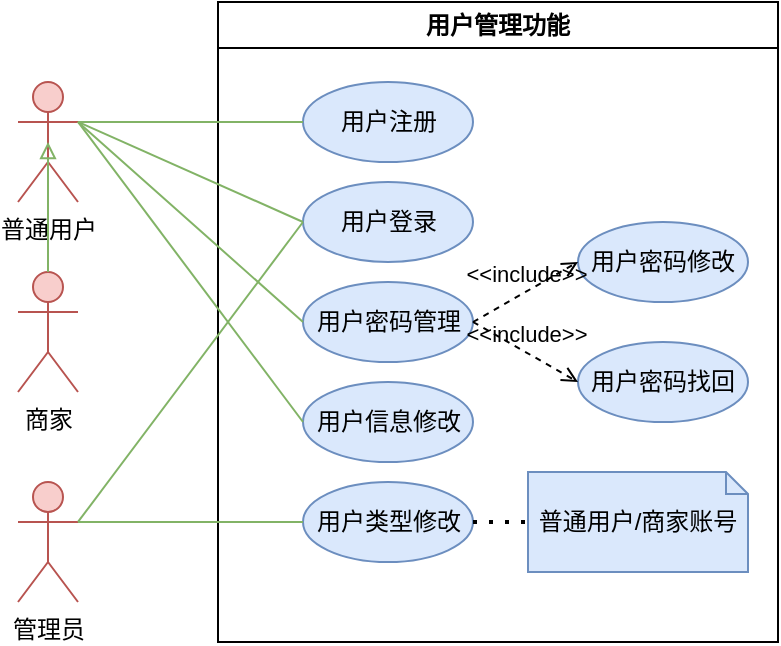 <mxfile version="24.9.2">
  <diagram name="第 1 页" id="JnkWU8lNjrabSq-MCaUN">
    <mxGraphModel dx="875" dy="474" grid="1" gridSize="10" guides="1" tooltips="1" connect="1" arrows="1" fold="1" page="1" pageScale="1" pageWidth="827" pageHeight="1169" math="0" shadow="0">
      <root>
        <mxCell id="0" />
        <mxCell id="1" parent="0" />
        <mxCell id="Xf5N_1pmWuM3FotxF5dR-1" value="用户管理功能" style="swimlane;whiteSpace=wrap;html=1;" vertex="1" parent="1">
          <mxGeometry x="320" y="80" width="280" height="320" as="geometry" />
        </mxCell>
        <mxCell id="Xf5N_1pmWuM3FotxF5dR-2" value="用户注册" style="ellipse;whiteSpace=wrap;html=1;fillColor=#dae8fc;strokeColor=#6c8ebf;" vertex="1" parent="Xf5N_1pmWuM3FotxF5dR-1">
          <mxGeometry x="42.5" y="40" width="85" height="40" as="geometry" />
        </mxCell>
        <mxCell id="Xf5N_1pmWuM3FotxF5dR-4" value="用户登录" style="ellipse;whiteSpace=wrap;html=1;fillColor=#dae8fc;strokeColor=#6c8ebf;" vertex="1" parent="Xf5N_1pmWuM3FotxF5dR-1">
          <mxGeometry x="42.5" y="90" width="85" height="40" as="geometry" />
        </mxCell>
        <mxCell id="Xf5N_1pmWuM3FotxF5dR-5" value="用户密码管理" style="ellipse;whiteSpace=wrap;html=1;fillColor=#dae8fc;strokeColor=#6c8ebf;" vertex="1" parent="Xf5N_1pmWuM3FotxF5dR-1">
          <mxGeometry x="42.5" y="140" width="85" height="40" as="geometry" />
        </mxCell>
        <mxCell id="Xf5N_1pmWuM3FotxF5dR-6" value="用户信息修改" style="ellipse;whiteSpace=wrap;html=1;fillColor=#dae8fc;strokeColor=#6c8ebf;" vertex="1" parent="Xf5N_1pmWuM3FotxF5dR-1">
          <mxGeometry x="42.5" y="190" width="85" height="40" as="geometry" />
        </mxCell>
        <mxCell id="Xf5N_1pmWuM3FotxF5dR-7" value="用户类型修改" style="ellipse;whiteSpace=wrap;html=1;fillColor=#dae8fc;strokeColor=#6c8ebf;" vertex="1" parent="Xf5N_1pmWuM3FotxF5dR-1">
          <mxGeometry x="42.5" y="240" width="85" height="40" as="geometry" />
        </mxCell>
        <mxCell id="Xf5N_1pmWuM3FotxF5dR-11" value="用户密码修改" style="ellipse;whiteSpace=wrap;html=1;fillColor=#dae8fc;strokeColor=#6c8ebf;" vertex="1" parent="Xf5N_1pmWuM3FotxF5dR-1">
          <mxGeometry x="180" y="110" width="85" height="40" as="geometry" />
        </mxCell>
        <mxCell id="Xf5N_1pmWuM3FotxF5dR-12" value="用户密码找回" style="ellipse;whiteSpace=wrap;html=1;fillColor=#dae8fc;strokeColor=#6c8ebf;" vertex="1" parent="Xf5N_1pmWuM3FotxF5dR-1">
          <mxGeometry x="180" y="170" width="85" height="40" as="geometry" />
        </mxCell>
        <mxCell id="Xf5N_1pmWuM3FotxF5dR-9" value="&amp;lt;&amp;lt;include&amp;gt;&amp;gt;" style="html=1;verticalAlign=bottom;labelBackgroundColor=none;endArrow=open;endFill=0;dashed=1;rounded=0;exitX=1;exitY=0.5;exitDx=0;exitDy=0;entryX=0;entryY=0.5;entryDx=0;entryDy=0;" edge="1" parent="Xf5N_1pmWuM3FotxF5dR-1" source="Xf5N_1pmWuM3FotxF5dR-5" target="Xf5N_1pmWuM3FotxF5dR-11">
          <mxGeometry width="160" relative="1" as="geometry">
            <mxPoint x="240" y="130" as="sourcePoint" />
            <mxPoint x="400" y="130" as="targetPoint" />
          </mxGeometry>
        </mxCell>
        <mxCell id="Xf5N_1pmWuM3FotxF5dR-10" value="&amp;lt;&amp;lt;include&amp;gt;&amp;gt;" style="html=1;verticalAlign=bottom;labelBackgroundColor=none;endArrow=open;endFill=0;dashed=1;rounded=0;exitX=1;exitY=0.5;exitDx=0;exitDy=0;entryX=0;entryY=0.5;entryDx=0;entryDy=0;" edge="1" parent="Xf5N_1pmWuM3FotxF5dR-1" source="Xf5N_1pmWuM3FotxF5dR-5" target="Xf5N_1pmWuM3FotxF5dR-12">
          <mxGeometry width="160" relative="1" as="geometry">
            <mxPoint x="320" y="270" as="sourcePoint" />
            <mxPoint x="480" y="270" as="targetPoint" />
          </mxGeometry>
        </mxCell>
        <mxCell id="Xf5N_1pmWuM3FotxF5dR-25" value="普通用户/商家账号" style="shape=note2;boundedLbl=1;whiteSpace=wrap;html=1;size=11;verticalAlign=top;align=center;fillColor=#dae8fc;strokeColor=#6c8ebf;" vertex="1" parent="Xf5N_1pmWuM3FotxF5dR-1">
          <mxGeometry x="155" y="235" width="110" height="50" as="geometry" />
        </mxCell>
        <mxCell id="Xf5N_1pmWuM3FotxF5dR-26" value="" style="endArrow=none;dashed=1;html=1;dashPattern=1 3;strokeWidth=2;rounded=0;exitX=1;exitY=0.5;exitDx=0;exitDy=0;entryX=0;entryY=0.5;entryDx=0;entryDy=0;entryPerimeter=0;" edge="1" parent="Xf5N_1pmWuM3FotxF5dR-1" source="Xf5N_1pmWuM3FotxF5dR-7" target="Xf5N_1pmWuM3FotxF5dR-25">
          <mxGeometry width="50" height="50" relative="1" as="geometry">
            <mxPoint x="140" y="210" as="sourcePoint" />
            <mxPoint x="190" y="160" as="targetPoint" />
          </mxGeometry>
        </mxCell>
        <mxCell id="Xf5N_1pmWuM3FotxF5dR-14" value="普通用户" style="shape=umlActor;verticalLabelPosition=bottom;verticalAlign=top;html=1;fillColor=#f8cecc;strokeColor=#b85450;" vertex="1" parent="1">
          <mxGeometry x="220" y="120" width="30" height="60" as="geometry" />
        </mxCell>
        <mxCell id="Xf5N_1pmWuM3FotxF5dR-15" value="商家" style="shape=umlActor;verticalLabelPosition=bottom;verticalAlign=top;html=1;fillColor=#f8cecc;strokeColor=#b85450;" vertex="1" parent="1">
          <mxGeometry x="220" y="215" width="30" height="60" as="geometry" />
        </mxCell>
        <mxCell id="Xf5N_1pmWuM3FotxF5dR-16" value="管理员" style="shape=umlActor;verticalLabelPosition=bottom;verticalAlign=top;html=1;fillColor=#f8cecc;strokeColor=#b85450;" vertex="1" parent="1">
          <mxGeometry x="220" y="320" width="30" height="60" as="geometry" />
        </mxCell>
        <mxCell id="Xf5N_1pmWuM3FotxF5dR-17" value="" style="endArrow=block;endFill=0;html=1;rounded=0;fillColor=#d5e8d4;strokeColor=#82b366;exitX=0.5;exitY=0;exitDx=0;exitDy=0;exitPerimeter=0;entryX=0.5;entryY=0.5;entryDx=0;entryDy=0;entryPerimeter=0;" edge="1" parent="1" source="Xf5N_1pmWuM3FotxF5dR-15" target="Xf5N_1pmWuM3FotxF5dR-14">
          <mxGeometry width="160" relative="1" as="geometry">
            <mxPoint x="275" y="365" as="sourcePoint" />
            <mxPoint x="260" y="285" as="targetPoint" />
          </mxGeometry>
        </mxCell>
        <mxCell id="Xf5N_1pmWuM3FotxF5dR-19" value="" style="endArrow=none;html=1;rounded=0;fillColor=#d5e8d4;strokeColor=#82b366;exitX=0;exitY=0.5;exitDx=0;exitDy=0;entryX=1;entryY=0.333;entryDx=0;entryDy=0;entryPerimeter=0;" edge="1" parent="1" source="Xf5N_1pmWuM3FotxF5dR-4" target="Xf5N_1pmWuM3FotxF5dR-16">
          <mxGeometry width="50" height="50" relative="1" as="geometry">
            <mxPoint x="380" y="40" as="sourcePoint" />
            <mxPoint x="220" y="90" as="targetPoint" />
          </mxGeometry>
        </mxCell>
        <mxCell id="Xf5N_1pmWuM3FotxF5dR-20" value="" style="endArrow=none;html=1;rounded=0;fillColor=#d5e8d4;strokeColor=#82b366;exitX=0;exitY=0.5;exitDx=0;exitDy=0;entryX=1;entryY=0.333;entryDx=0;entryDy=0;entryPerimeter=0;" edge="1" parent="1" source="Xf5N_1pmWuM3FotxF5dR-7" target="Xf5N_1pmWuM3FotxF5dR-16">
          <mxGeometry width="50" height="50" relative="1" as="geometry">
            <mxPoint x="390" y="50" as="sourcePoint" />
            <mxPoint x="230" y="100" as="targetPoint" />
          </mxGeometry>
        </mxCell>
        <mxCell id="Xf5N_1pmWuM3FotxF5dR-21" value="" style="endArrow=none;html=1;rounded=0;fillColor=#d5e8d4;strokeColor=#82b366;exitX=0;exitY=0.5;exitDx=0;exitDy=0;entryX=1;entryY=0.333;entryDx=0;entryDy=0;entryPerimeter=0;" edge="1" parent="1" source="Xf5N_1pmWuM3FotxF5dR-6" target="Xf5N_1pmWuM3FotxF5dR-14">
          <mxGeometry width="50" height="50" relative="1" as="geometry">
            <mxPoint x="400" y="60" as="sourcePoint" />
            <mxPoint x="240" y="110" as="targetPoint" />
          </mxGeometry>
        </mxCell>
        <mxCell id="Xf5N_1pmWuM3FotxF5dR-22" value="" style="endArrow=none;html=1;rounded=0;fillColor=#d5e8d4;strokeColor=#82b366;exitX=0;exitY=0.5;exitDx=0;exitDy=0;entryX=1;entryY=0.333;entryDx=0;entryDy=0;entryPerimeter=0;" edge="1" parent="1" source="Xf5N_1pmWuM3FotxF5dR-5" target="Xf5N_1pmWuM3FotxF5dR-14">
          <mxGeometry width="50" height="50" relative="1" as="geometry">
            <mxPoint x="410" y="70" as="sourcePoint" />
            <mxPoint x="250" y="120" as="targetPoint" />
          </mxGeometry>
        </mxCell>
        <mxCell id="Xf5N_1pmWuM3FotxF5dR-23" value="" style="endArrow=none;html=1;rounded=0;fillColor=#d5e8d4;strokeColor=#82b366;entryX=1;entryY=0.333;entryDx=0;entryDy=0;entryPerimeter=0;exitX=0;exitY=0.5;exitDx=0;exitDy=0;" edge="1" parent="1" source="Xf5N_1pmWuM3FotxF5dR-4" target="Xf5N_1pmWuM3FotxF5dR-14">
          <mxGeometry width="50" height="50" relative="1" as="geometry">
            <mxPoint x="400" y="110" as="sourcePoint" />
            <mxPoint x="260" y="130" as="targetPoint" />
          </mxGeometry>
        </mxCell>
        <mxCell id="Xf5N_1pmWuM3FotxF5dR-24" value="" style="endArrow=none;html=1;rounded=0;fillColor=#d5e8d4;strokeColor=#82b366;exitX=0;exitY=0.5;exitDx=0;exitDy=0;entryX=1;entryY=0.333;entryDx=0;entryDy=0;entryPerimeter=0;" edge="1" parent="1" source="Xf5N_1pmWuM3FotxF5dR-2" target="Xf5N_1pmWuM3FotxF5dR-14">
          <mxGeometry width="50" height="50" relative="1" as="geometry">
            <mxPoint x="430" y="90" as="sourcePoint" />
            <mxPoint x="270" y="140" as="targetPoint" />
          </mxGeometry>
        </mxCell>
      </root>
    </mxGraphModel>
  </diagram>
</mxfile>
